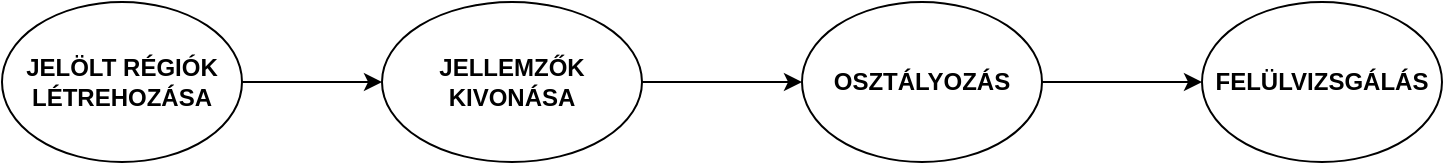 <mxfile version="14.6.8" type="device"><diagram id="Yo6Gix0Cr2RbwGXQDEYn" name="Page-1"><mxGraphModel dx="1102" dy="525" grid="1" gridSize="10" guides="1" tooltips="1" connect="1" arrows="1" fold="1" page="1" pageScale="1" pageWidth="827" pageHeight="1169" math="0" shadow="0"><root><mxCell id="0"/><mxCell id="1" parent="0"/><mxCell id="wEFqQZJlmA-BI4BVCgkx-1" value="&lt;b&gt;JELÖLT RÉGIÓK LÉTREHOZÁSA&lt;/b&gt;" style="ellipse;whiteSpace=wrap;html=1;" parent="1" vertex="1"><mxGeometry x="40" y="120" width="120" height="80" as="geometry"/></mxCell><mxCell id="wEFqQZJlmA-BI4BVCgkx-2" value="&lt;b&gt;JELLEMZŐK KIVONÁSA&lt;/b&gt;" style="ellipse;whiteSpace=wrap;html=1;" parent="1" vertex="1"><mxGeometry x="230" y="120" width="130" height="80" as="geometry"/></mxCell><mxCell id="wEFqQZJlmA-BI4BVCgkx-3" value="&lt;b&gt;OSZTÁLYOZÁS&lt;/b&gt;" style="ellipse;whiteSpace=wrap;html=1;" parent="1" vertex="1"><mxGeometry x="440" y="120" width="120" height="80" as="geometry"/></mxCell><mxCell id="wEFqQZJlmA-BI4BVCgkx-4" value="&lt;b&gt;FELÜLVIZSGÁLÁS&lt;/b&gt;" style="ellipse;whiteSpace=wrap;html=1;" parent="1" vertex="1"><mxGeometry x="640" y="120" width="120" height="80" as="geometry"/></mxCell><mxCell id="wEFqQZJlmA-BI4BVCgkx-5" value="" style="endArrow=classic;html=1;exitX=1;exitY=0.5;exitDx=0;exitDy=0;entryX=0;entryY=0.5;entryDx=0;entryDy=0;" parent="1" source="wEFqQZJlmA-BI4BVCgkx-1" target="wEFqQZJlmA-BI4BVCgkx-2" edge="1"><mxGeometry width="50" height="50" relative="1" as="geometry"><mxPoint x="360" y="310" as="sourcePoint"/><mxPoint x="410" y="260" as="targetPoint"/></mxGeometry></mxCell><mxCell id="wEFqQZJlmA-BI4BVCgkx-6" value="" style="endArrow=classic;html=1;exitX=1;exitY=0.5;exitDx=0;exitDy=0;entryX=0;entryY=0.5;entryDx=0;entryDy=0;" parent="1" source="wEFqQZJlmA-BI4BVCgkx-2" target="wEFqQZJlmA-BI4BVCgkx-3" edge="1"><mxGeometry width="50" height="50" relative="1" as="geometry"><mxPoint x="390" y="260" as="sourcePoint"/><mxPoint x="440" y="210" as="targetPoint"/></mxGeometry></mxCell><mxCell id="wEFqQZJlmA-BI4BVCgkx-7" value="" style="endArrow=classic;html=1;exitX=1;exitY=0.5;exitDx=0;exitDy=0;entryX=0;entryY=0.5;entryDx=0;entryDy=0;" parent="1" source="wEFqQZJlmA-BI4BVCgkx-3" target="wEFqQZJlmA-BI4BVCgkx-4" edge="1"><mxGeometry width="50" height="50" relative="1" as="geometry"><mxPoint x="640" y="300" as="sourcePoint"/><mxPoint x="690" y="250" as="targetPoint"/></mxGeometry></mxCell></root></mxGraphModel></diagram></mxfile>